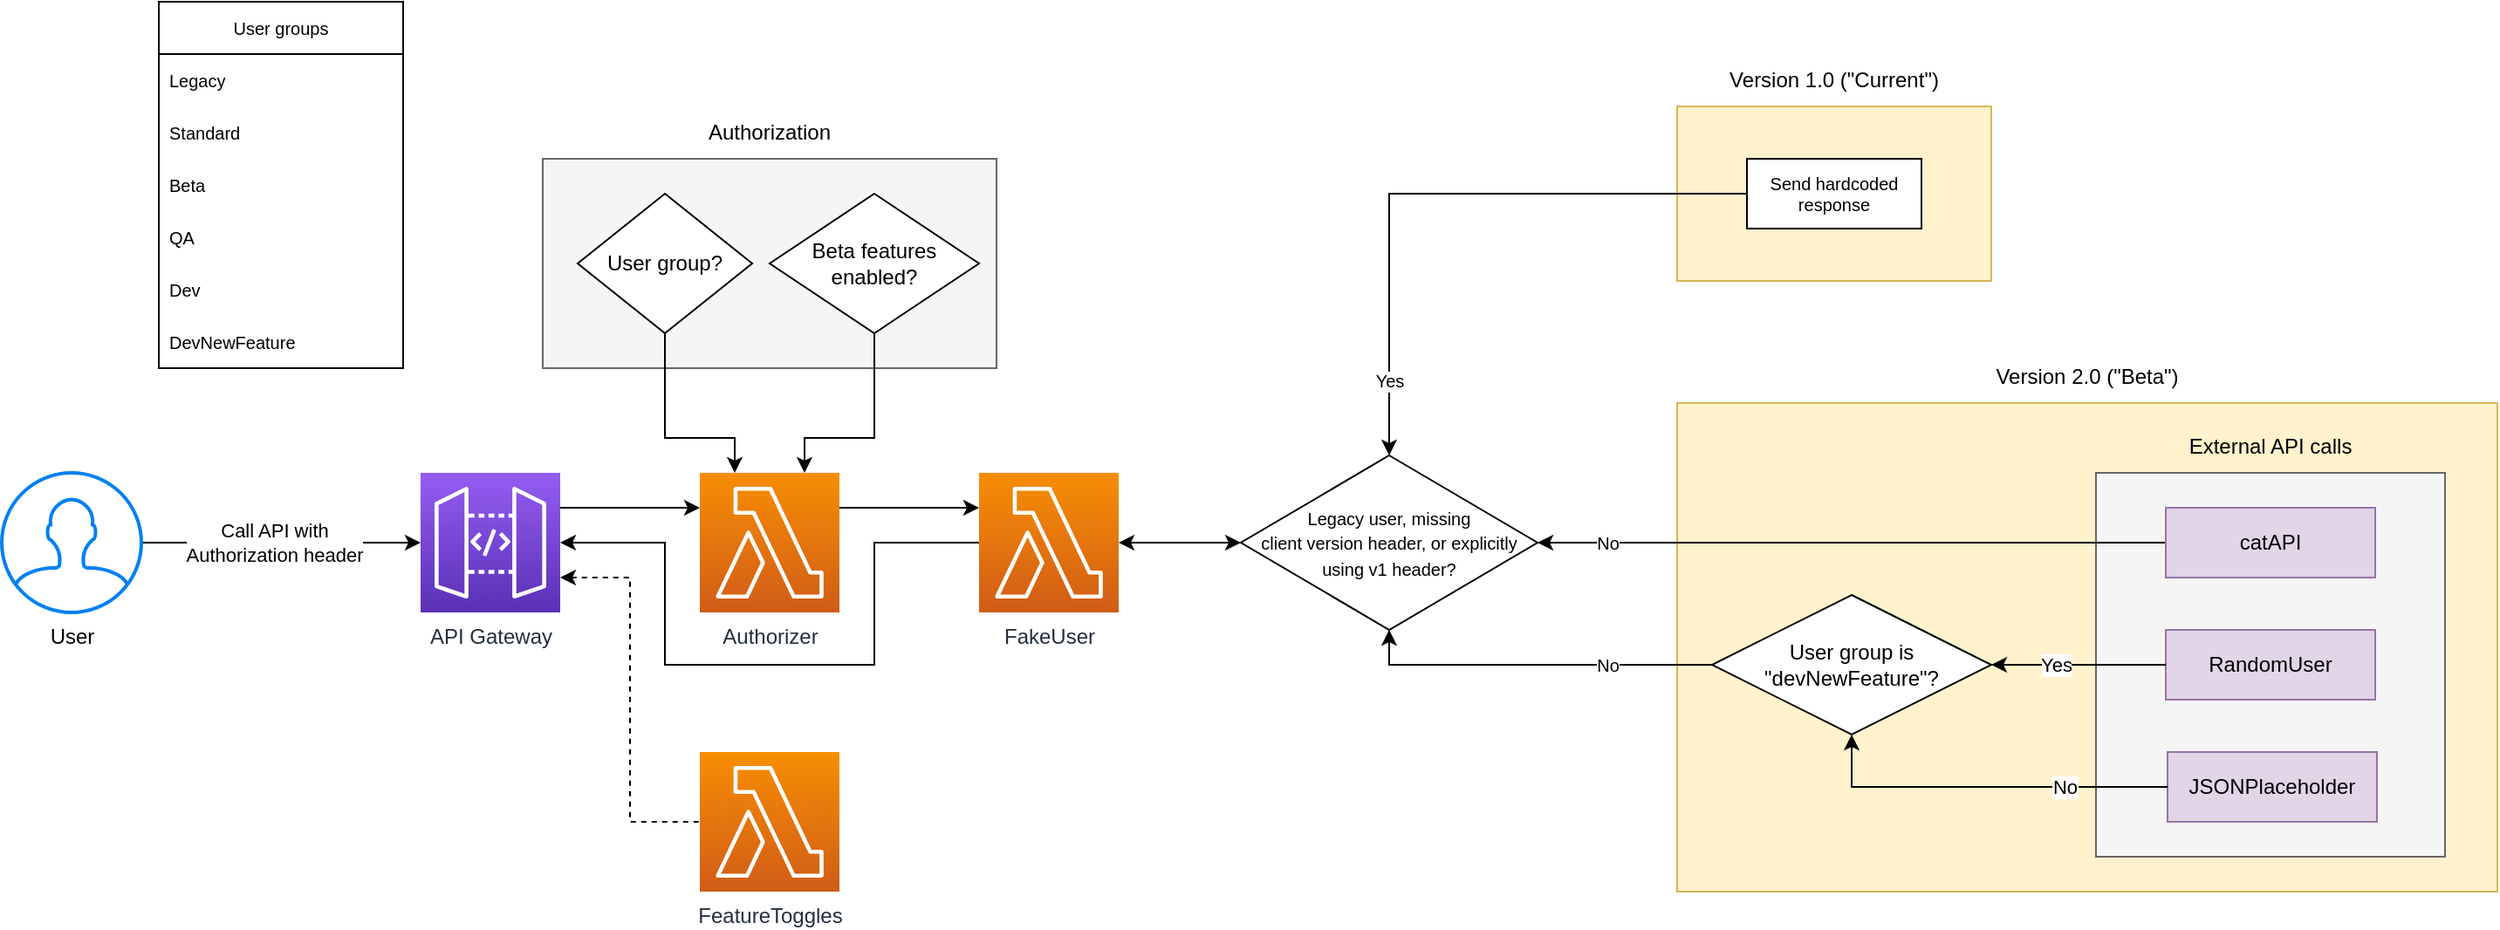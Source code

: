 <mxfile version="15.8.4" type="device"><diagram id="AegBtZ8RRtu5sNu06oZY" name="Page-1"><mxGraphModel dx="1298" dy="892" grid="1" gridSize="10" guides="1" tooltips="1" connect="1" arrows="1" fold="1" page="1" pageScale="1" pageWidth="827" pageHeight="1169" math="0" shadow="0"><root><mxCell id="0"/><mxCell id="1" parent="0"/><mxCell id="ePNlKEwq9Jx4x9YuzhjJ-1" value="" style="rounded=0;whiteSpace=wrap;html=1;fillColor=#fff2cc;strokeColor=#d6b656;" vertex="1" parent="1"><mxGeometry x="1000" y="280" width="470" height="280" as="geometry"/></mxCell><mxCell id="3Tbb140IiH3UWSI3Z_5V-24" value="" style="rounded=0;whiteSpace=wrap;html=1;fillColor=#f5f5f5;fontColor=#333333;strokeColor=#666666;" parent="1" vertex="1"><mxGeometry x="1240" y="320" width="200" height="220" as="geometry"/></mxCell><mxCell id="3Tbb140IiH3UWSI3Z_5V-18" value="" style="rounded=0;whiteSpace=wrap;html=1;fillColor=#f5f5f5;fontColor=#333333;strokeColor=#666666;" parent="1" vertex="1"><mxGeometry x="350" y="140" width="260" height="120" as="geometry"/></mxCell><mxCell id="3Tbb140IiH3UWSI3Z_5V-9" value="" style="edgeStyle=orthogonalEdgeStyle;rounded=0;orthogonalLoop=1;jettySize=auto;html=1;" parent="1" source="3Tbb140IiH3UWSI3Z_5V-1" target="3Tbb140IiH3UWSI3Z_5V-2" edge="1"><mxGeometry relative="1" as="geometry"/></mxCell><mxCell id="3Tbb140IiH3UWSI3Z_5V-14" value="Call API with&lt;br&gt;Authorization header" style="edgeLabel;html=1;align=center;verticalAlign=middle;resizable=0;points=[];" parent="3Tbb140IiH3UWSI3Z_5V-9" vertex="1" connectable="0"><mxGeometry x="-0.186" y="1" relative="1" as="geometry"><mxPoint x="11" y="1" as="offset"/></mxGeometry></mxCell><mxCell id="3Tbb140IiH3UWSI3Z_5V-1" value="User" style="html=1;verticalLabelPosition=bottom;align=center;labelBackgroundColor=#ffffff;verticalAlign=top;strokeWidth=2;strokeColor=#0080F0;shadow=0;dashed=0;shape=mxgraph.ios7.icons.user;" parent="1" vertex="1"><mxGeometry x="40" y="320" width="80" height="80" as="geometry"/></mxCell><mxCell id="3Tbb140IiH3UWSI3Z_5V-15" style="edgeStyle=orthogonalEdgeStyle;rounded=0;orthogonalLoop=1;jettySize=auto;html=1;entryX=0;entryY=0.25;entryDx=0;entryDy=0;entryPerimeter=0;exitX=1;exitY=0.25;exitDx=0;exitDy=0;exitPerimeter=0;" parent="1" source="3Tbb140IiH3UWSI3Z_5V-2" target="3Tbb140IiH3UWSI3Z_5V-6" edge="1"><mxGeometry relative="1" as="geometry"/></mxCell><mxCell id="3Tbb140IiH3UWSI3Z_5V-17" style="edgeStyle=orthogonalEdgeStyle;rounded=0;orthogonalLoop=1;jettySize=auto;html=1;exitX=1;exitY=0.75;exitDx=0;exitDy=0;exitPerimeter=0;entryX=0;entryY=0.5;entryDx=0;entryDy=0;entryPerimeter=0;dashed=1;startArrow=classic;startFill=1;endArrow=none;endFill=0;" parent="1" source="3Tbb140IiH3UWSI3Z_5V-2" target="3Tbb140IiH3UWSI3Z_5V-5" edge="1"><mxGeometry relative="1" as="geometry"/></mxCell><mxCell id="3Tbb140IiH3UWSI3Z_5V-2" value="API Gateway" style="sketch=0;points=[[0,0,0],[0.25,0,0],[0.5,0,0],[0.75,0,0],[1,0,0],[0,1,0],[0.25,1,0],[0.5,1,0],[0.75,1,0],[1,1,0],[0,0.25,0],[0,0.5,0],[0,0.75,0],[1,0.25,0],[1,0.5,0],[1,0.75,0]];outlineConnect=0;fontColor=#232F3E;gradientColor=#945DF2;gradientDirection=north;fillColor=#5A30B5;strokeColor=#ffffff;dashed=0;verticalLabelPosition=bottom;verticalAlign=top;align=center;html=1;fontSize=12;fontStyle=0;aspect=fixed;shape=mxgraph.aws4.resourceIcon;resIcon=mxgraph.aws4.api_gateway;" parent="1" vertex="1"><mxGeometry x="280" y="320" width="80" height="80" as="geometry"/></mxCell><mxCell id="ePNlKEwq9Jx4x9YuzhjJ-6" style="edgeStyle=orthogonalEdgeStyle;rounded=0;orthogonalLoop=1;jettySize=auto;html=1;entryX=0;entryY=0.5;entryDx=0;entryDy=0;fontSize=10;startArrow=classic;startFill=1;" edge="1" parent="1" source="3Tbb140IiH3UWSI3Z_5V-3" target="ePNlKEwq9Jx4x9YuzhjJ-5"><mxGeometry relative="1" as="geometry"><Array as="points"><mxPoint x="720" y="360"/><mxPoint x="720" y="360"/></Array></mxGeometry></mxCell><mxCell id="3Tbb140IiH3UWSI3Z_5V-3" value="FakeUser" style="sketch=0;points=[[0,0,0],[0.25,0,0],[0.5,0,0],[0.75,0,0],[1,0,0],[0,1,0],[0.25,1,0],[0.5,1,0],[0.75,1,0],[1,1,0],[0,0.25,0],[0,0.5,0],[0,0.75,0],[1,0.25,0],[1,0.5,0],[1,0.75,0]];outlineConnect=0;fontColor=#232F3E;gradientColor=#F78E04;gradientDirection=north;fillColor=#D05C17;strokeColor=#ffffff;dashed=0;verticalLabelPosition=bottom;verticalAlign=top;align=center;html=1;fontSize=12;fontStyle=0;aspect=fixed;shape=mxgraph.aws4.resourceIcon;resIcon=mxgraph.aws4.lambda;" parent="1" vertex="1"><mxGeometry x="600" y="320" width="80" height="80" as="geometry"/></mxCell><mxCell id="3Tbb140IiH3UWSI3Z_5V-4" value="Beta features enabled?" style="rhombus;whiteSpace=wrap;html=1;" parent="1" vertex="1"><mxGeometry x="480" y="160" width="120" height="80" as="geometry"/></mxCell><mxCell id="3Tbb140IiH3UWSI3Z_5V-5" value="FeatureToggles" style="sketch=0;points=[[0,0,0],[0.25,0,0],[0.5,0,0],[0.75,0,0],[1,0,0],[0,1,0],[0.25,1,0],[0.5,1,0],[0.75,1,0],[1,1,0],[0,0.25,0],[0,0.5,0],[0,0.75,0],[1,0.25,0],[1,0.5,0],[1,0.75,0]];outlineConnect=0;fontColor=#232F3E;gradientColor=#F78E04;gradientDirection=north;fillColor=#D05C17;strokeColor=#ffffff;dashed=0;verticalLabelPosition=bottom;verticalAlign=top;align=center;html=1;fontSize=12;fontStyle=0;aspect=fixed;shape=mxgraph.aws4.resourceIcon;resIcon=mxgraph.aws4.lambda;" parent="1" vertex="1"><mxGeometry x="440" y="480" width="80" height="80" as="geometry"/></mxCell><mxCell id="3Tbb140IiH3UWSI3Z_5V-16" value="" style="edgeStyle=orthogonalEdgeStyle;rounded=0;orthogonalLoop=1;jettySize=auto;html=1;endArrow=none;endFill=0;startArrow=classic;startFill=1;exitX=1;exitY=0.5;exitDx=0;exitDy=0;exitPerimeter=0;entryX=0;entryY=0.5;entryDx=0;entryDy=0;entryPerimeter=0;" parent="1" source="3Tbb140IiH3UWSI3Z_5V-2" target="3Tbb140IiH3UWSI3Z_5V-3" edge="1"><mxGeometry relative="1" as="geometry"><Array as="points"><mxPoint x="420" y="360"/><mxPoint x="420" y="430"/><mxPoint x="540" y="430"/><mxPoint x="540" y="360"/></Array></mxGeometry></mxCell><mxCell id="3Tbb140IiH3UWSI3Z_5V-19" style="edgeStyle=orthogonalEdgeStyle;rounded=0;orthogonalLoop=1;jettySize=auto;html=1;startArrow=classic;startFill=1;endArrow=none;endFill=0;exitX=0.25;exitY=0;exitDx=0;exitDy=0;exitPerimeter=0;entryX=0.5;entryY=1;entryDx=0;entryDy=0;" parent="1" source="3Tbb140IiH3UWSI3Z_5V-6" target="3Tbb140IiH3UWSI3Z_5V-8" edge="1"><mxGeometry relative="1" as="geometry"><Array as="points"><mxPoint x="460" y="300"/><mxPoint x="420" y="300"/><mxPoint x="420" y="240"/></Array></mxGeometry></mxCell><mxCell id="3Tbb140IiH3UWSI3Z_5V-20" style="edgeStyle=orthogonalEdgeStyle;rounded=0;orthogonalLoop=1;jettySize=auto;html=1;exitX=0.75;exitY=0;exitDx=0;exitDy=0;exitPerimeter=0;entryX=0.5;entryY=1;entryDx=0;entryDy=0;startArrow=classic;startFill=1;endArrow=none;endFill=0;" parent="1" source="3Tbb140IiH3UWSI3Z_5V-6" target="3Tbb140IiH3UWSI3Z_5V-4" edge="1"><mxGeometry relative="1" as="geometry"><Array as="points"><mxPoint x="500" y="300"/><mxPoint x="540" y="300"/><mxPoint x="540" y="240"/></Array></mxGeometry></mxCell><mxCell id="3Tbb140IiH3UWSI3Z_5V-32" style="edgeStyle=orthogonalEdgeStyle;rounded=0;orthogonalLoop=1;jettySize=auto;html=1;exitX=1;exitY=0.25;exitDx=0;exitDy=0;exitPerimeter=0;entryX=0;entryY=0.25;entryDx=0;entryDy=0;entryPerimeter=0;startArrow=none;startFill=0;endArrow=classic;endFill=1;" parent="1" source="3Tbb140IiH3UWSI3Z_5V-6" target="3Tbb140IiH3UWSI3Z_5V-3" edge="1"><mxGeometry relative="1" as="geometry"/></mxCell><mxCell id="3Tbb140IiH3UWSI3Z_5V-6" value="Authorizer" style="sketch=0;points=[[0,0,0],[0.25,0,0],[0.5,0,0],[0.75,0,0],[1,0,0],[0,1,0],[0.25,1,0],[0.5,1,0],[0.75,1,0],[1,1,0],[0,0.25,0],[0,0.5,0],[0,0.75,0],[1,0.25,0],[1,0.5,0],[1,0.75,0]];outlineConnect=0;fontColor=#232F3E;gradientColor=#F78E04;gradientDirection=north;fillColor=#D05C17;strokeColor=#ffffff;dashed=0;verticalLabelPosition=bottom;verticalAlign=top;align=center;html=1;fontSize=12;fontStyle=0;aspect=fixed;shape=mxgraph.aws4.resourceIcon;resIcon=mxgraph.aws4.lambda;" parent="1" vertex="1"><mxGeometry x="440" y="320" width="80" height="80" as="geometry"/></mxCell><mxCell id="3Tbb140IiH3UWSI3Z_5V-8" value="User group?" style="rhombus;whiteSpace=wrap;html=1;" parent="1" vertex="1"><mxGeometry x="370" y="160" width="100" height="80" as="geometry"/></mxCell><mxCell id="ePNlKEwq9Jx4x9YuzhjJ-10" style="edgeStyle=orthogonalEdgeStyle;rounded=0;orthogonalLoop=1;jettySize=auto;html=1;entryX=1;entryY=0.5;entryDx=0;entryDy=0;fontSize=10;" edge="1" parent="1" source="3Tbb140IiH3UWSI3Z_5V-11" target="ePNlKEwq9Jx4x9YuzhjJ-5"><mxGeometry relative="1" as="geometry"/></mxCell><mxCell id="ePNlKEwq9Jx4x9YuzhjJ-12" value="No" style="edgeLabel;html=1;align=center;verticalAlign=middle;resizable=0;points=[];fontSize=10;" vertex="1" connectable="0" parent="ePNlKEwq9Jx4x9YuzhjJ-10"><mxGeometry x="0.767" relative="1" as="geometry"><mxPoint x="-2" as="offset"/></mxGeometry></mxCell><mxCell id="3Tbb140IiH3UWSI3Z_5V-11" value="catAPI" style="rounded=0;whiteSpace=wrap;html=1;fillColor=#e1d5e7;strokeColor=#9673a6;" parent="1" vertex="1"><mxGeometry x="1280" y="340" width="120" height="40" as="geometry"/></mxCell><mxCell id="3Tbb140IiH3UWSI3Z_5V-12" value="RandomUser" style="rounded=0;whiteSpace=wrap;html=1;fillColor=#e1d5e7;strokeColor=#9673a6;" parent="1" vertex="1"><mxGeometry x="1280" y="410" width="120" height="40" as="geometry"/></mxCell><mxCell id="3Tbb140IiH3UWSI3Z_5V-13" value="JSONPlaceholder" style="rounded=0;whiteSpace=wrap;html=1;fillColor=#e1d5e7;strokeColor=#9673a6;" parent="1" vertex="1"><mxGeometry x="1281" y="480" width="120" height="40" as="geometry"/></mxCell><mxCell id="3Tbb140IiH3UWSI3Z_5V-21" value="Authorization" style="text;html=1;strokeColor=none;fillColor=none;align=center;verticalAlign=middle;whiteSpace=wrap;rounded=0;" parent="1" vertex="1"><mxGeometry x="350" y="110" width="260" height="30" as="geometry"/></mxCell><mxCell id="3Tbb140IiH3UWSI3Z_5V-27" style="edgeStyle=orthogonalEdgeStyle;rounded=0;orthogonalLoop=1;jettySize=auto;html=1;entryX=0;entryY=0.5;entryDx=0;entryDy=0;startArrow=classic;startFill=1;endArrow=none;endFill=0;" parent="1" source="3Tbb140IiH3UWSI3Z_5V-23" target="3Tbb140IiH3UWSI3Z_5V-12" edge="1"><mxGeometry relative="1" as="geometry"/></mxCell><mxCell id="3Tbb140IiH3UWSI3Z_5V-29" value="Yes" style="edgeLabel;html=1;align=center;verticalAlign=middle;resizable=0;points=[];" parent="3Tbb140IiH3UWSI3Z_5V-27" vertex="1" connectable="0"><mxGeometry x="-0.307" relative="1" as="geometry"><mxPoint x="2" as="offset"/></mxGeometry></mxCell><mxCell id="3Tbb140IiH3UWSI3Z_5V-28" style="edgeStyle=orthogonalEdgeStyle;rounded=0;orthogonalLoop=1;jettySize=auto;html=1;entryX=0;entryY=0.5;entryDx=0;entryDy=0;startArrow=classic;startFill=1;endArrow=none;endFill=0;" parent="1" source="3Tbb140IiH3UWSI3Z_5V-23" target="3Tbb140IiH3UWSI3Z_5V-13" edge="1"><mxGeometry relative="1" as="geometry"><Array as="points"><mxPoint x="1100" y="500"/></Array></mxGeometry></mxCell><mxCell id="3Tbb140IiH3UWSI3Z_5V-30" value="No" style="edgeLabel;html=1;align=center;verticalAlign=middle;resizable=0;points=[];" parent="3Tbb140IiH3UWSI3Z_5V-28" vertex="1" connectable="0"><mxGeometry x="0.391" y="1" relative="1" as="geometry"><mxPoint x="5" y="1" as="offset"/></mxGeometry></mxCell><mxCell id="ePNlKEwq9Jx4x9YuzhjJ-11" style="edgeStyle=orthogonalEdgeStyle;rounded=0;orthogonalLoop=1;jettySize=auto;html=1;entryX=0.5;entryY=1;entryDx=0;entryDy=0;fontSize=10;" edge="1" parent="1" source="3Tbb140IiH3UWSI3Z_5V-23" target="ePNlKEwq9Jx4x9YuzhjJ-5"><mxGeometry relative="1" as="geometry"><Array as="points"><mxPoint x="835" y="430"/></Array></mxGeometry></mxCell><mxCell id="ePNlKEwq9Jx4x9YuzhjJ-13" value="No" style="edgeLabel;html=1;align=center;verticalAlign=middle;resizable=0;points=[];fontSize=10;" vertex="1" connectable="0" parent="ePNlKEwq9Jx4x9YuzhjJ-11"><mxGeometry x="-0.364" y="-1" relative="1" as="geometry"><mxPoint x="5" y="1" as="offset"/></mxGeometry></mxCell><mxCell id="3Tbb140IiH3UWSI3Z_5V-23" value="User group is&lt;br&gt;&quot;devNewFeature&quot;?" style="rhombus;whiteSpace=wrap;html=1;" parent="1" vertex="1"><mxGeometry x="1020" y="390" width="160" height="80" as="geometry"/></mxCell><mxCell id="3Tbb140IiH3UWSI3Z_5V-31" value="External API calls" style="text;html=1;strokeColor=none;fillColor=none;align=center;verticalAlign=middle;whiteSpace=wrap;rounded=0;" parent="1" vertex="1"><mxGeometry x="1240" y="290" width="200" height="30" as="geometry"/></mxCell><mxCell id="ePNlKEwq9Jx4x9YuzhjJ-2" value="Version 2.0 (&quot;Beta&quot;)" style="text;html=1;strokeColor=none;fillColor=none;align=center;verticalAlign=middle;whiteSpace=wrap;rounded=0;" vertex="1" parent="1"><mxGeometry x="1000" y="250" width="470" height="30" as="geometry"/></mxCell><mxCell id="ePNlKEwq9Jx4x9YuzhjJ-3" value="" style="rounded=0;whiteSpace=wrap;html=1;fillColor=#fff2cc;strokeColor=#d6b656;" vertex="1" parent="1"><mxGeometry x="1000" y="110" width="180" height="100" as="geometry"/></mxCell><mxCell id="ePNlKEwq9Jx4x9YuzhjJ-4" value="Version 1.0 (&quot;Current&quot;)" style="text;html=1;strokeColor=none;fillColor=none;align=center;verticalAlign=middle;whiteSpace=wrap;rounded=0;" vertex="1" parent="1"><mxGeometry x="1000" y="80" width="180" height="30" as="geometry"/></mxCell><mxCell id="ePNlKEwq9Jx4x9YuzhjJ-5" value="&lt;font style=&quot;font-size: 10px&quot;&gt;Legacy user, missing&lt;br&gt;client version header, or explicitly using v1 header?&lt;/font&gt;" style="rhombus;whiteSpace=wrap;html=1;" vertex="1" parent="1"><mxGeometry x="750" y="310" width="170" height="100" as="geometry"/></mxCell><mxCell id="ePNlKEwq9Jx4x9YuzhjJ-8" style="edgeStyle=orthogonalEdgeStyle;rounded=0;orthogonalLoop=1;jettySize=auto;html=1;fontSize=10;" edge="1" parent="1" source="ePNlKEwq9Jx4x9YuzhjJ-7" target="ePNlKEwq9Jx4x9YuzhjJ-5"><mxGeometry relative="1" as="geometry"/></mxCell><mxCell id="ePNlKEwq9Jx4x9YuzhjJ-9" value="Yes" style="edgeLabel;html=1;align=center;verticalAlign=middle;resizable=0;points=[];fontSize=10;" vertex="1" connectable="0" parent="ePNlKEwq9Jx4x9YuzhjJ-8"><mxGeometry x="0.757" relative="1" as="geometry"><mxPoint as="offset"/></mxGeometry></mxCell><mxCell id="ePNlKEwq9Jx4x9YuzhjJ-7" value="Send hardcoded response" style="rounded=0;whiteSpace=wrap;html=1;fontSize=10;" vertex="1" parent="1"><mxGeometry x="1040" y="140" width="100" height="40" as="geometry"/></mxCell><mxCell id="ePNlKEwq9Jx4x9YuzhjJ-14" value="User groups" style="swimlane;fontStyle=0;childLayout=stackLayout;horizontal=1;startSize=30;horizontalStack=0;resizeParent=1;resizeParentMax=0;resizeLast=0;collapsible=1;marginBottom=0;fontSize=10;" vertex="1" parent="1"><mxGeometry x="130" y="50" width="140" height="210" as="geometry"/></mxCell><mxCell id="ePNlKEwq9Jx4x9YuzhjJ-15" value="Legacy" style="text;strokeColor=none;fillColor=none;align=left;verticalAlign=middle;spacingLeft=4;spacingRight=4;overflow=hidden;points=[[0,0.5],[1,0.5]];portConstraint=eastwest;rotatable=0;fontSize=10;" vertex="1" parent="ePNlKEwq9Jx4x9YuzhjJ-14"><mxGeometry y="30" width="140" height="30" as="geometry"/></mxCell><mxCell id="ePNlKEwq9Jx4x9YuzhjJ-16" value="Standard" style="text;strokeColor=none;fillColor=none;align=left;verticalAlign=middle;spacingLeft=4;spacingRight=4;overflow=hidden;points=[[0,0.5],[1,0.5]];portConstraint=eastwest;rotatable=0;fontSize=10;" vertex="1" parent="ePNlKEwq9Jx4x9YuzhjJ-14"><mxGeometry y="60" width="140" height="30" as="geometry"/></mxCell><mxCell id="ePNlKEwq9Jx4x9YuzhjJ-17" value="Beta" style="text;strokeColor=none;fillColor=none;align=left;verticalAlign=middle;spacingLeft=4;spacingRight=4;overflow=hidden;points=[[0,0.5],[1,0.5]];portConstraint=eastwest;rotatable=0;fontSize=10;" vertex="1" parent="ePNlKEwq9Jx4x9YuzhjJ-14"><mxGeometry y="90" width="140" height="30" as="geometry"/></mxCell><mxCell id="ePNlKEwq9Jx4x9YuzhjJ-18" value="QA" style="text;strokeColor=none;fillColor=none;align=left;verticalAlign=middle;spacingLeft=4;spacingRight=4;overflow=hidden;points=[[0,0.5],[1,0.5]];portConstraint=eastwest;rotatable=0;fontSize=10;" vertex="1" parent="ePNlKEwq9Jx4x9YuzhjJ-14"><mxGeometry y="120" width="140" height="30" as="geometry"/></mxCell><mxCell id="ePNlKEwq9Jx4x9YuzhjJ-19" value="Dev" style="text;strokeColor=none;fillColor=none;align=left;verticalAlign=middle;spacingLeft=4;spacingRight=4;overflow=hidden;points=[[0,0.5],[1,0.5]];portConstraint=eastwest;rotatable=0;fontSize=10;" vertex="1" parent="ePNlKEwq9Jx4x9YuzhjJ-14"><mxGeometry y="150" width="140" height="30" as="geometry"/></mxCell><mxCell id="ePNlKEwq9Jx4x9YuzhjJ-20" value="DevNewFeature" style="text;strokeColor=none;fillColor=none;align=left;verticalAlign=middle;spacingLeft=4;spacingRight=4;overflow=hidden;points=[[0,0.5],[1,0.5]];portConstraint=eastwest;rotatable=0;fontSize=10;" vertex="1" parent="ePNlKEwq9Jx4x9YuzhjJ-14"><mxGeometry y="180" width="140" height="30" as="geometry"/></mxCell></root></mxGraphModel></diagram></mxfile>